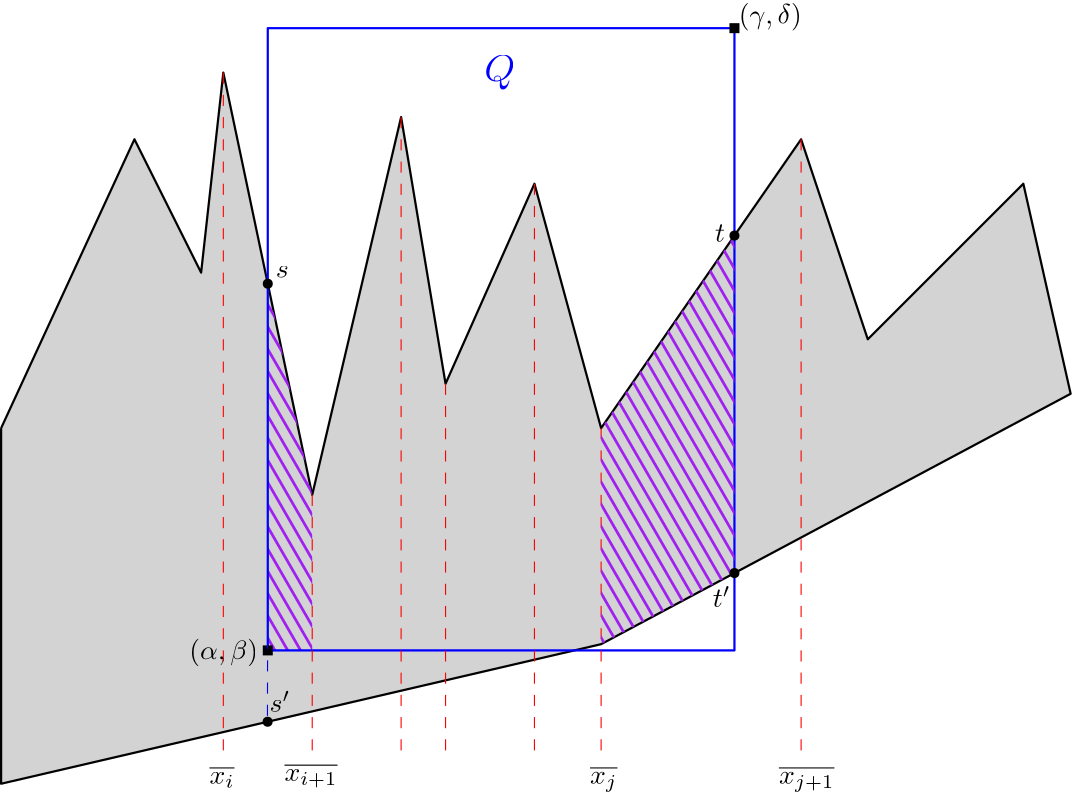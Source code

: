 <?xml version="1.0"?>
<!DOCTYPE ipe SYSTEM "ipe.dtd">
<ipe version="70005" creator="Ipe 7.1.4">
<info created="D:20141022150852" modified="D:20141023141219"/>
<ipestyle name="basic">
<symbol name="arrow/arc(spx)">
<path stroke="sym-stroke" fill="sym-stroke" pen="sym-pen">
0 0 m
-1 0.333 l
-1 -0.333 l
h
</path>
</symbol>
<symbol name="arrow/farc(spx)">
<path stroke="sym-stroke" fill="white" pen="sym-pen">
0 0 m
-1 0.333 l
-1 -0.333 l
h
</path>
</symbol>
<symbol name="mark/circle(sx)" transformations="translations">
<path fill="sym-stroke">
0.6 0 0 0.6 0 0 e
0.4 0 0 0.4 0 0 e
</path>
</symbol>
<symbol name="mark/disk(sx)" transformations="translations">
<path fill="sym-stroke">
0.6 0 0 0.6 0 0 e
</path>
</symbol>
<symbol name="mark/fdisk(sfx)" transformations="translations">
<group>
<path fill="sym-fill">
0.5 0 0 0.5 0 0 e
</path>
<path fill="sym-stroke" fillrule="eofill">
0.6 0 0 0.6 0 0 e
0.4 0 0 0.4 0 0 e
</path>
</group>
</symbol>
<symbol name="mark/box(sx)" transformations="translations">
<path fill="sym-stroke" fillrule="eofill">
-0.6 -0.6 m
0.6 -0.6 l
0.6 0.6 l
-0.6 0.6 l
h
-0.4 -0.4 m
0.4 -0.4 l
0.4 0.4 l
-0.4 0.4 l
h
</path>
</symbol>
<symbol name="mark/square(sx)" transformations="translations">
<path fill="sym-stroke">
-0.6 -0.6 m
0.6 -0.6 l
0.6 0.6 l
-0.6 0.6 l
h
</path>
</symbol>
<symbol name="mark/fsquare(sfx)" transformations="translations">
<group>
<path fill="sym-fill">
-0.5 -0.5 m
0.5 -0.5 l
0.5 0.5 l
-0.5 0.5 l
h
</path>
<path fill="sym-stroke" fillrule="eofill">
-0.6 -0.6 m
0.6 -0.6 l
0.6 0.6 l
-0.6 0.6 l
h
-0.4 -0.4 m
0.4 -0.4 l
0.4 0.4 l
-0.4 0.4 l
h
</path>
</group>
</symbol>
<symbol name="mark/cross(sx)" transformations="translations">
<group>
<path fill="sym-stroke">
-0.43 -0.57 m
0.57 0.43 l
0.43 0.57 l
-0.57 -0.43 l
h
</path>
<path fill="sym-stroke">
-0.43 0.57 m
0.57 -0.43 l
0.43 -0.57 l
-0.57 0.43 l
h
</path>
</group>
</symbol>
<symbol name="arrow/fnormal(spx)">
<path stroke="sym-stroke" fill="white" pen="sym-pen">
0 0 m
-1 0.333 l
-1 -0.333 l
h
</path>
</symbol>
<symbol name="arrow/pointed(spx)">
<path stroke="sym-stroke" fill="sym-stroke" pen="sym-pen">
0 0 m
-1 0.333 l
-0.8 0 l
-1 -0.333 l
h
</path>
</symbol>
<symbol name="arrow/fpointed(spx)">
<path stroke="sym-stroke" fill="white" pen="sym-pen">
0 0 m
-1 0.333 l
-0.8 0 l
-1 -0.333 l
h
</path>
</symbol>
<symbol name="arrow/linear(spx)">
<path stroke="sym-stroke" pen="sym-pen">
-1 0.333 m
0 0 l
-1 -0.333 l
</path>
</symbol>
<symbol name="arrow/fdouble(spx)">
<path stroke="sym-stroke" fill="white" pen="sym-pen">
0 0 m
-1 0.333 l
-1 -0.333 l
h
-1 0 m
-2 0.333 l
-2 -0.333 l
h
</path>
</symbol>
<symbol name="arrow/double(spx)">
<path stroke="sym-stroke" fill="sym-stroke" pen="sym-pen">
0 0 m
-1 0.333 l
-1 -0.333 l
h
-1 0 m
-2 0.333 l
-2 -0.333 l
h
</path>
</symbol>
<pen name="heavier" value="0.8"/>
<pen name="fat" value="1.2"/>
<pen name="ultrafat" value="2"/>
<symbolsize name="large" value="5"/>
<symbolsize name="small" value="2"/>
<symbolsize name="tiny" value="1.1"/>
<arrowsize name="large" value="10"/>
<arrowsize name="small" value="5"/>
<arrowsize name="tiny" value="3"/>
<color name="red" value="1 0 0"/>
<color name="green" value="0 1 0"/>
<color name="blue" value="0 0 1"/>
<color name="yellow" value="1 1 0"/>
<color name="orange" value="1 0.647 0"/>
<color name="gold" value="1 0.843 0"/>
<color name="purple" value="0.627 0.125 0.941"/>
<color name="gray" value="0.745"/>
<color name="brown" value="0.647 0.165 0.165"/>
<color name="navy" value="0 0 0.502"/>
<color name="pink" value="1 0.753 0.796"/>
<color name="seagreen" value="0.18 0.545 0.341"/>
<color name="turquoise" value="0.251 0.878 0.816"/>
<color name="violet" value="0.933 0.51 0.933"/>
<color name="darkblue" value="0 0 0.545"/>
<color name="darkcyan" value="0 0.545 0.545"/>
<color name="darkgray" value="0.663"/>
<color name="darkgreen" value="0 0.392 0"/>
<color name="darkmagenta" value="0.545 0 0.545"/>
<color name="darkorange" value="1 0.549 0"/>
<color name="darkred" value="0.545 0 0"/>
<color name="lightblue" value="0.678 0.847 0.902"/>
<color name="lightcyan" value="0.878 1 1"/>
<color name="lightgray" value="0.827"/>
<color name="lightgreen" value="0.565 0.933 0.565"/>
<color name="lightyellow" value="1 1 0.878"/>
<dashstyle name="dashed" value="[4] 0"/>
<dashstyle name="dotted" value="[1 3] 0"/>
<dashstyle name="dash dotted" value="[4 2 1 2] 0"/>
<dashstyle name="dash dot dotted" value="[4 2 1 2 1 2] 0"/>
<textsize name="large" value="\large"/>
<textsize name="small" value="\small"/>
<textsize name="tiny" value="\tiny"/>
<textsize name="Large" value="\Large"/>
<textsize name="LARGE" value="\LARGE"/>
<textsize name="huge" value="\huge"/>
<textsize name="Huge" value="\Huge"/>
<textsize name="footnote" value="\footnotesize"/>
<textstyle name="center" begin="\begin{center}" end="\end{center}"/>
<textstyle name="itemize" begin="\begin{itemize}" end="\end{itemize}"/>
<textstyle name="item" begin="\begin{itemize}\item{}" end="\end{itemize}"/>
<gridsize name="4 pts" value="4"/>
<gridsize name="8 pts (~3 mm)" value="8"/>
<gridsize name="16 pts (~6 mm)" value="16"/>
<gridsize name="32 pts (~12 mm)" value="32"/>
<gridsize name="10 pts (~3.5 mm)" value="10"/>
<gridsize name="20 pts (~7 mm)" value="20"/>
<gridsize name="14 pts (~5 mm)" value="14"/>
<gridsize name="28 pts (~10 mm)" value="28"/>
<gridsize name="56 pts (~20 mm)" value="56"/>
<anglesize name="90 deg" value="90"/>
<anglesize name="60 deg" value="60"/>
<anglesize name="45 deg" value="45"/>
<anglesize name="30 deg" value="30"/>
<anglesize name="22.5 deg" value="22.5"/>
<tiling name="falling" angle="-60" step="4" width="1"/>
<tiling name="rising" angle="30" step="4" width="1"/>
</ipestyle>
<page>
<layer name="alpha"/>
<view layers="alpha" active="alpha"/>
<path layer="alpha" stroke="black" fill="lightgray" pen="heavier">
96 608 m
144 712 l
168 664 l
176 736 l
208 584 l
240 720 l
256 624 l
288 696 l
312 608 l
384 712 l
408 640 l
464 696 l
481.03 620.395 l
312 530.245 l
96 480 l
96 608 l
</path>
<path fill="purple" tiling="falling">
208 584 m
208 528 l
192 528 l
192 660 l
h
</path>
<path stroke="blue" pen="heavier">
192 752 m
192 528 l
360 528 l
360 752 l
h
</path>
<path stroke="red" dash="dashed">
208 584 m
208 488 l
</path>
<path stroke="red" dash="dashed">
240 720 m
240 488 l
</path>
<path stroke="red" dash="dashed">
256 624 m
256 488 l
</path>
<path stroke="red" dash="dashed">
288 696 m
288 488 l
</path>
<path stroke="red" dash="dashed">
312 608 m
312 488 l
</path>
<path stroke="red" dash="dashed">
384 712 m
384 488 l
</path>
<path stroke="red" dash="dashed">
176 736 m
176 488 l
</path>
<path fill="purple" tiling="falling">
312 608 m
312 530.245 l
360 555.845 l
360 677.333 l
h
</path>
<text matrix="1 0 0 1 6 -1" transformations="translations" pos="263.887 733.78" stroke="blue" type="label" width="11.125" height="9.803" depth="2.79" valign="baseline" size="Large">$Q$</text>
<text matrix="1 0 0 1 -5 -16" transformations="translations" pos="176 496" stroke="black" type="label" width="9.011" height="6.286" depth="1.49" valign="baseline">$\overline{x_i}$</text>
<text matrix="1 0 0 1 -8 -80" transformations="translations" pos="384 560" stroke="black" type="label" width="19.979" height="6.282" depth="2.85" valign="baseline">$\overline{x_{j+1}}$</text>
<text matrix="1 0 0 1 4 -32" transformations="translations" pos="304 512" stroke="black" type="label" width="9.892" height="6.282" depth="2.85" valign="baseline">$\overline{x_j}$</text>
<text matrix="1 0 0 1 -10 -15" transformations="translations" pos="208 496" stroke="black" type="label" width="19.098" height="6.286" depth="2.32" valign="baseline">$\overline{x_{i+1}}$</text>
<use name="mark/disk(sx)" pos="192 660" size="normal" stroke="black"/>
<use name="mark/disk(sx)" pos="360 677.333" size="normal" stroke="black"/>
<use name="mark/disk(sx)" pos="360 555.845" size="normal" stroke="black"/>
<text matrix="1 0 0 1 -10 -6" transformations="translations" pos="204.846 668.237" stroke="black" type="label" width="4.67" height="4.289" depth="0" valign="baseline">$s$</text>
<text matrix="1 0 0 1 5 -2" transformations="translations" pos="348.042 677.112" stroke="black" type="label" width="3.598" height="6.128" depth="0" valign="baseline">$t$</text>
<text matrix="1 0 0 1 -13 2" transformations="translations" pos="365.202 541.609" stroke="black" type="label" width="6.393" height="7.49" depth="0" valign="baseline">$t&apos;$</text>
<text matrix="1 0 0 1 -9 2" transformations="translations" pos="370.527 751.669" stroke="black" type="label" width="22.139" height="7.473" depth="2.49" valign="baseline">$(\gamma, \delta)$</text>
<text matrix="1 0 0 1 -5 -2" transformations="translations" pos="168.752 526.817" stroke="black" type="label" width="24.747" height="7.473" depth="2.49" valign="baseline">$(\alpha, \beta)$</text>
<use name="mark/square(sx)" pos="192 528" size="normal" stroke="black"/>
<use name="mark/square(sx)" pos="360 752" size="normal" stroke="black"/>
<use matrix="1 0 0 1 -0.472422 -0.109893" name="mark/disk(sx)" pos="192.412 502.427" size="normal" stroke="black"/>
<text matrix="1 0 0 1 -5 -10" transformations="translations" pos="197.623 515.926" stroke="black" type="label" width="7.465" height="7.49" depth="0" valign="baseline">$s&apos;$</text>
<path stroke="blue" dash="dashed">
192 564.428 m
191.877 502.303 l
</path>
</page>
</ipe>
